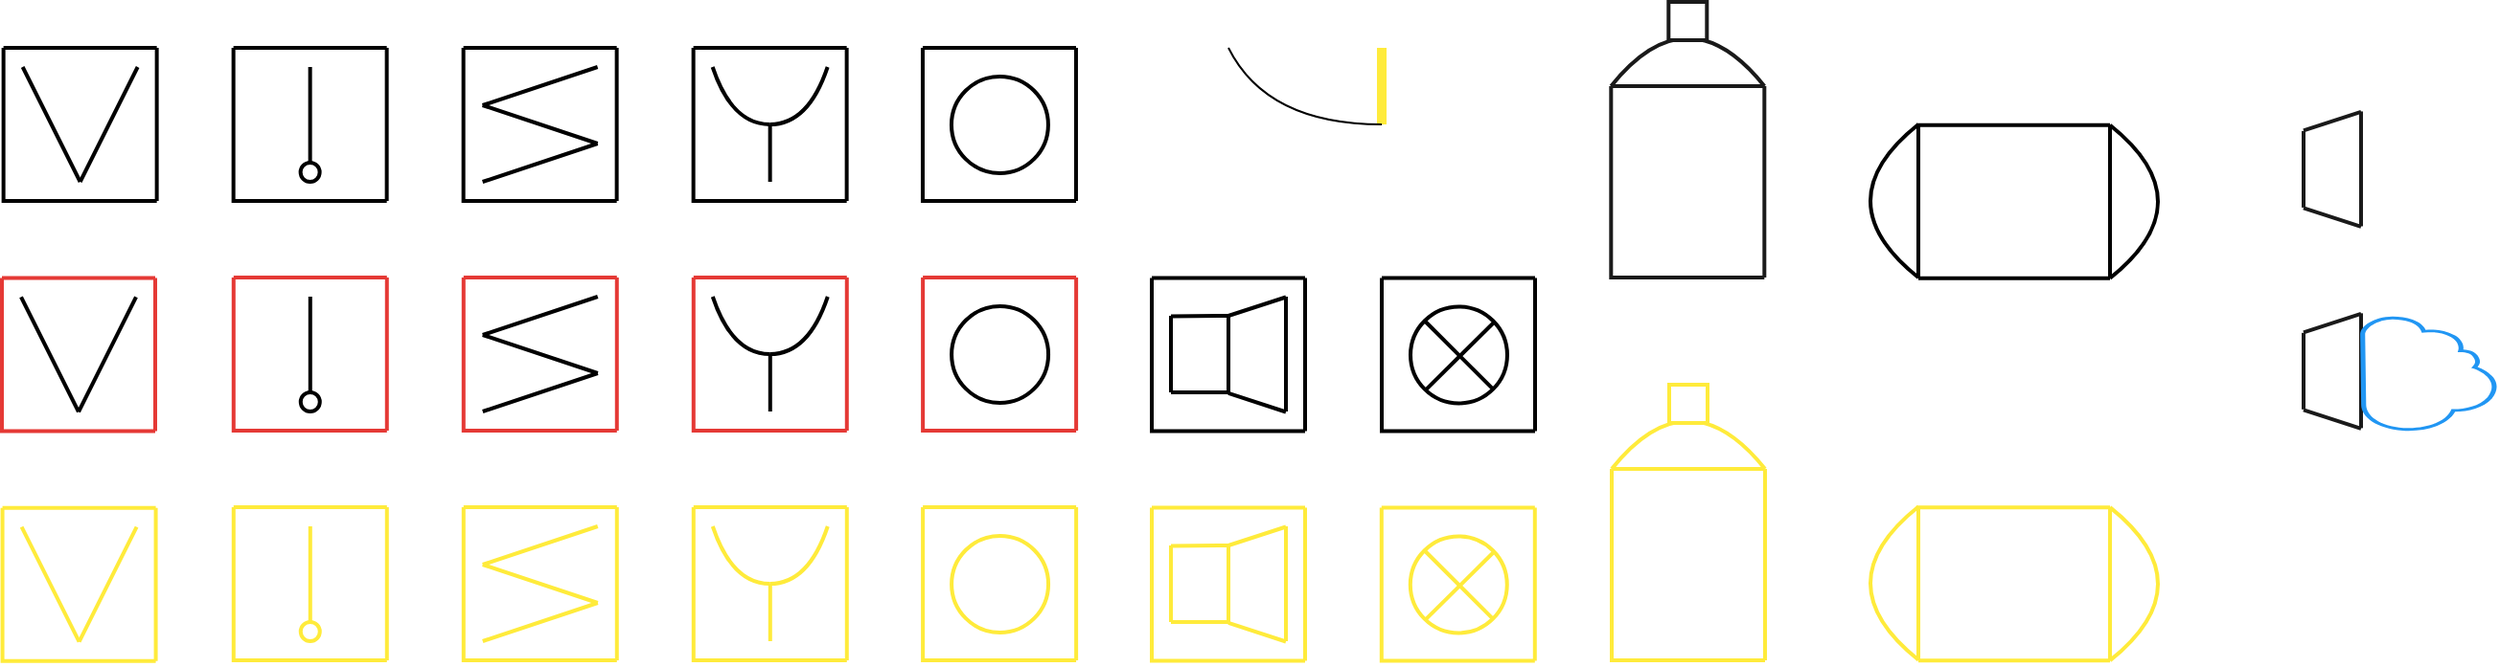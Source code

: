 <mxfile version="23.1.1" type="github" pages="2">
  <diagram name="Страница — 1" id="sHB8bnEQEHqJdaPV740z">
    <mxGraphModel dx="6057" dy="3514" grid="0" gridSize="10" guides="1" tooltips="1" connect="1" arrows="1" fold="1" page="1" pageScale="1" pageWidth="827" pageHeight="1169" math="0" shadow="0">
      <root>
        <mxCell id="0" />
        <mxCell id="1" parent="0" />
        <mxCell id="6DLuC9lkdZeZimnQaC1s-1" value="" style="endArrow=none;html=1;rounded=0;fontSize=12;startSize=8;endSize=8;curved=1;strokeColor=#000000;strokeWidth=2;" parent="1" edge="1">
          <mxGeometry width="50" height="50" relative="1" as="geometry">
            <mxPoint x="40.82" y="40" as="sourcePoint" />
            <mxPoint x="120.82" y="40" as="targetPoint" />
          </mxGeometry>
        </mxCell>
        <mxCell id="6DLuC9lkdZeZimnQaC1s-2" value="" style="endArrow=none;html=1;rounded=0;fontSize=12;startSize=8;endSize=8;curved=1;strokeColor=#000000;strokeWidth=2;" parent="1" edge="1">
          <mxGeometry width="50" height="50" relative="1" as="geometry">
            <mxPoint x="120.82" y="120" as="sourcePoint" />
            <mxPoint x="120.82" y="40" as="targetPoint" />
          </mxGeometry>
        </mxCell>
        <mxCell id="6DLuC9lkdZeZimnQaC1s-3" value="" style="endArrow=none;html=1;rounded=0;fontSize=12;startSize=8;endSize=8;strokeColor=#000000;strokeWidth=2;" parent="1" edge="1">
          <mxGeometry width="50" height="50" relative="1" as="geometry">
            <mxPoint x="40.82" y="40" as="sourcePoint" />
            <mxPoint x="120.82" y="120" as="targetPoint" />
            <Array as="points">
              <mxPoint x="40.82" y="120" />
            </Array>
          </mxGeometry>
        </mxCell>
        <mxCell id="6DLuC9lkdZeZimnQaC1s-5" value="" style="endArrow=none;html=1;rounded=0;fontSize=12;startSize=8;endSize=8;curved=1;strokeWidth=2;strokeColor=#000000;" parent="1" edge="1">
          <mxGeometry width="50" height="50" relative="1" as="geometry">
            <mxPoint x="160.82" y="40" as="sourcePoint" />
            <mxPoint x="240.82" y="40" as="targetPoint" />
          </mxGeometry>
        </mxCell>
        <mxCell id="6DLuC9lkdZeZimnQaC1s-6" value="" style="endArrow=none;html=1;rounded=0;fontSize=12;startSize=8;endSize=8;curved=1;strokeWidth=2;strokeColor=#000000;" parent="1" edge="1">
          <mxGeometry width="50" height="50" relative="1" as="geometry">
            <mxPoint x="240.82" y="120" as="sourcePoint" />
            <mxPoint x="240.82" y="40" as="targetPoint" />
          </mxGeometry>
        </mxCell>
        <mxCell id="6DLuC9lkdZeZimnQaC1s-7" value="" style="endArrow=none;html=1;rounded=0;fontSize=12;startSize=8;endSize=8;strokeWidth=2;strokeColor=#000000;" parent="1" edge="1">
          <mxGeometry width="50" height="50" relative="1" as="geometry">
            <mxPoint x="160.82" y="40" as="sourcePoint" />
            <mxPoint x="240.82" y="120" as="targetPoint" />
            <Array as="points">
              <mxPoint x="160.82" y="120" />
            </Array>
          </mxGeometry>
        </mxCell>
        <mxCell id="6DLuC9lkdZeZimnQaC1s-8" value="" style="endArrow=none;html=1;rounded=0;fontSize=12;startSize=8;endSize=8;curved=1;strokeColor=#000000;strokeWidth=2;" parent="1" edge="1">
          <mxGeometry width="50" height="50" relative="1" as="geometry">
            <mxPoint x="80.82" y="110" as="sourcePoint" />
            <mxPoint x="50.82" y="50" as="targetPoint" />
          </mxGeometry>
        </mxCell>
        <mxCell id="6DLuC9lkdZeZimnQaC1s-9" value="" style="endArrow=none;html=1;rounded=0;fontSize=12;startSize=8;endSize=8;curved=1;strokeColor=#000000;strokeWidth=2;" parent="1" edge="1">
          <mxGeometry width="50" height="50" relative="1" as="geometry">
            <mxPoint x="80.82" y="110" as="sourcePoint" />
            <mxPoint x="110.82" y="50" as="targetPoint" />
          </mxGeometry>
        </mxCell>
        <mxCell id="6DLuC9lkdZeZimnQaC1s-10" value="" style="endArrow=none;html=1;rounded=0;fontSize=12;startSize=8;endSize=8;curved=1;strokeWidth=2;strokeColor=#000000;" parent="1" edge="1">
          <mxGeometry width="50" height="50" relative="1" as="geometry">
            <mxPoint x="200.82" y="100" as="sourcePoint" />
            <mxPoint x="200.82" y="50" as="targetPoint" />
          </mxGeometry>
        </mxCell>
        <mxCell id="6DLuC9lkdZeZimnQaC1s-11" value="" style="ellipse;whiteSpace=wrap;html=1;aspect=fixed;fontSize=16;strokeWidth=2;strokeColor=#000000;" parent="1" vertex="1">
          <mxGeometry x="195.82" y="100" width="10" height="10" as="geometry" />
        </mxCell>
        <mxCell id="6DLuC9lkdZeZimnQaC1s-12" value="" style="endArrow=none;html=1;rounded=0;fontSize=12;startSize=8;endSize=8;curved=1;strokeWidth=2;strokeColor=#000000;" parent="1" edge="1">
          <mxGeometry width="50" height="50" relative="1" as="geometry">
            <mxPoint x="280.82" y="40" as="sourcePoint" />
            <mxPoint x="360.82" y="40" as="targetPoint" />
          </mxGeometry>
        </mxCell>
        <mxCell id="6DLuC9lkdZeZimnQaC1s-13" value="" style="endArrow=none;html=1;rounded=0;fontSize=12;startSize=8;endSize=8;curved=1;strokeWidth=2;strokeColor=#000000;" parent="1" edge="1">
          <mxGeometry width="50" height="50" relative="1" as="geometry">
            <mxPoint x="360.82" y="120" as="sourcePoint" />
            <mxPoint x="360.82" y="40" as="targetPoint" />
          </mxGeometry>
        </mxCell>
        <mxCell id="6DLuC9lkdZeZimnQaC1s-14" value="" style="endArrow=none;html=1;rounded=0;fontSize=12;startSize=8;endSize=8;strokeWidth=2;strokeColor=#000000;" parent="1" edge="1">
          <mxGeometry width="50" height="50" relative="1" as="geometry">
            <mxPoint x="280.82" y="40" as="sourcePoint" />
            <mxPoint x="360.82" y="120" as="targetPoint" />
            <Array as="points">
              <mxPoint x="280.82" y="120" />
            </Array>
          </mxGeometry>
        </mxCell>
        <mxCell id="6DLuC9lkdZeZimnQaC1s-15" value="" style="endArrow=none;html=1;rounded=0;fontSize=12;startSize=8;endSize=8;curved=1;strokeWidth=2;strokeColor=#000000;" parent="1" edge="1">
          <mxGeometry width="50" height="50" relative="1" as="geometry">
            <mxPoint x="350.82" y="90" as="sourcePoint" />
            <mxPoint x="290.82" y="70" as="targetPoint" />
          </mxGeometry>
        </mxCell>
        <mxCell id="6DLuC9lkdZeZimnQaC1s-16" value="" style="endArrow=none;html=1;rounded=0;fontSize=12;startSize=8;endSize=8;curved=1;strokeWidth=2;strokeColor=#000000;" parent="1" edge="1">
          <mxGeometry width="50" height="50" relative="1" as="geometry">
            <mxPoint x="290.82" y="70" as="sourcePoint" />
            <mxPoint x="350.82" y="50" as="targetPoint" />
          </mxGeometry>
        </mxCell>
        <mxCell id="6DLuC9lkdZeZimnQaC1s-17" value="" style="endArrow=none;html=1;rounded=0;fontSize=12;startSize=8;endSize=8;curved=1;strokeWidth=2;strokeColor=#000000;" parent="1" edge="1">
          <mxGeometry width="50" height="50" relative="1" as="geometry">
            <mxPoint x="290.82" y="110" as="sourcePoint" />
            <mxPoint x="350.82" y="90" as="targetPoint" />
          </mxGeometry>
        </mxCell>
        <mxCell id="6DLuC9lkdZeZimnQaC1s-18" value="" style="endArrow=none;html=1;rounded=0;fontSize=12;startSize=8;endSize=8;curved=1;strokeWidth=2;strokeColor=#000000;" parent="1" edge="1">
          <mxGeometry width="50" height="50" relative="1" as="geometry">
            <mxPoint x="400.82" y="40" as="sourcePoint" />
            <mxPoint x="480.82" y="40" as="targetPoint" />
          </mxGeometry>
        </mxCell>
        <mxCell id="6DLuC9lkdZeZimnQaC1s-19" value="" style="endArrow=none;html=1;rounded=0;fontSize=12;startSize=8;endSize=8;curved=1;strokeWidth=2;strokeColor=#000000;" parent="1" edge="1">
          <mxGeometry width="50" height="50" relative="1" as="geometry">
            <mxPoint x="480.82" y="120" as="sourcePoint" />
            <mxPoint x="480.82" y="40" as="targetPoint" />
          </mxGeometry>
        </mxCell>
        <mxCell id="6DLuC9lkdZeZimnQaC1s-20" value="" style="endArrow=none;html=1;rounded=0;fontSize=12;startSize=8;endSize=8;strokeWidth=2;strokeColor=#000000;" parent="1" edge="1">
          <mxGeometry width="50" height="50" relative="1" as="geometry">
            <mxPoint x="400.82" y="40" as="sourcePoint" />
            <mxPoint x="480.82" y="120" as="targetPoint" />
            <Array as="points">
              <mxPoint x="400.82" y="120" />
            </Array>
          </mxGeometry>
        </mxCell>
        <mxCell id="6DLuC9lkdZeZimnQaC1s-22" value="" style="endArrow=none;html=1;rounded=0;fontSize=12;startSize=8;endSize=8;curved=1;strokeWidth=2;strokeColor=#000000;" parent="1" edge="1">
          <mxGeometry width="50" height="50" relative="1" as="geometry">
            <mxPoint x="440.82" y="80" as="sourcePoint" />
            <mxPoint x="470.82" y="50" as="targetPoint" />
            <Array as="points">
              <mxPoint x="460.82" y="80" />
            </Array>
          </mxGeometry>
        </mxCell>
        <mxCell id="6DLuC9lkdZeZimnQaC1s-23" value="" style="endArrow=none;html=1;rounded=0;fontSize=12;startSize=8;endSize=8;curved=1;strokeWidth=2;strokeColor=#000000;" parent="1" edge="1">
          <mxGeometry width="50" height="50" relative="1" as="geometry">
            <mxPoint x="440.82" y="110" as="sourcePoint" />
            <mxPoint x="440.82" y="80" as="targetPoint" />
          </mxGeometry>
        </mxCell>
        <mxCell id="6DLuC9lkdZeZimnQaC1s-24" value="" style="endArrow=none;html=1;rounded=0;fontSize=12;startSize=8;endSize=8;curved=1;strokeWidth=2;strokeColor=#000000;" parent="1" edge="1">
          <mxGeometry width="50" height="50" relative="1" as="geometry">
            <mxPoint x="440.82" y="80" as="sourcePoint" />
            <mxPoint x="410.82" y="50" as="targetPoint" />
            <Array as="points">
              <mxPoint x="420.82" y="80" />
            </Array>
          </mxGeometry>
        </mxCell>
        <mxCell id="6DLuC9lkdZeZimnQaC1s-25" value="" style="endArrow=none;html=1;rounded=0;fontSize=12;startSize=8;endSize=8;curved=1;strokeWidth=2;strokeColor=#000000;" parent="1" edge="1">
          <mxGeometry width="50" height="50" relative="1" as="geometry">
            <mxPoint x="520.48" y="40" as="sourcePoint" />
            <mxPoint x="600.48" y="40" as="targetPoint" />
          </mxGeometry>
        </mxCell>
        <mxCell id="6DLuC9lkdZeZimnQaC1s-26" value="" style="endArrow=none;html=1;rounded=0;fontSize=12;startSize=8;endSize=8;curved=1;strokeWidth=2;strokeColor=#000000;" parent="1" edge="1">
          <mxGeometry width="50" height="50" relative="1" as="geometry">
            <mxPoint x="600.48" y="120" as="sourcePoint" />
            <mxPoint x="600.48" y="40" as="targetPoint" />
          </mxGeometry>
        </mxCell>
        <mxCell id="6DLuC9lkdZeZimnQaC1s-27" value="" style="endArrow=none;html=1;rounded=0;fontSize=12;startSize=8;endSize=8;strokeWidth=2;strokeColor=#000000;" parent="1" edge="1">
          <mxGeometry width="50" height="50" relative="1" as="geometry">
            <mxPoint x="520.48" y="40" as="sourcePoint" />
            <mxPoint x="600.48" y="120" as="targetPoint" />
            <Array as="points">
              <mxPoint x="520.48" y="120" />
            </Array>
          </mxGeometry>
        </mxCell>
        <mxCell id="6DLuC9lkdZeZimnQaC1s-29" value="" style="ellipse;whiteSpace=wrap;html=1;aspect=fixed;fontSize=16;strokeWidth=2;strokeColor=#000000;" parent="1" vertex="1">
          <mxGeometry x="535.48" y="55" width="50.48" height="50.48" as="geometry" />
        </mxCell>
        <mxCell id="6DLuC9lkdZeZimnQaC1s-30" value="" style="endArrow=none;html=1;rounded=0;fontSize=12;startSize=8;endSize=8;curved=1;strokeColor=#FFEB3B;strokeWidth=5;" parent="1" edge="1">
          <mxGeometry width="50" height="50" relative="1" as="geometry">
            <mxPoint x="760" y="80" as="sourcePoint" />
            <mxPoint x="760" y="40" as="targetPoint" />
          </mxGeometry>
        </mxCell>
        <mxCell id="6DLuC9lkdZeZimnQaC1s-31" value="" style="endArrow=none;html=1;rounded=0;fontSize=12;startSize=8;endSize=8;curved=1;" parent="1" edge="1">
          <mxGeometry width="50" height="50" relative="1" as="geometry">
            <mxPoint x="760" y="80" as="sourcePoint" />
            <mxPoint x="680" y="40" as="targetPoint" />
            <Array as="points">
              <mxPoint x="700" y="80" />
            </Array>
          </mxGeometry>
        </mxCell>
        <mxCell id="6DLuC9lkdZeZimnQaC1s-32" value="" style="endArrow=none;html=1;rounded=0;fontSize=12;startSize=8;endSize=8;curved=1;strokeWidth=2;strokeColor=#000000;" parent="1" edge="1">
          <mxGeometry width="50" height="50" relative="1" as="geometry">
            <mxPoint x="640" y="160.24" as="sourcePoint" />
            <mxPoint x="720" y="160.24" as="targetPoint" />
          </mxGeometry>
        </mxCell>
        <mxCell id="6DLuC9lkdZeZimnQaC1s-33" value="" style="endArrow=none;html=1;rounded=0;fontSize=12;startSize=8;endSize=8;curved=1;strokeWidth=2;strokeColor=#000000;" parent="1" edge="1">
          <mxGeometry width="50" height="50" relative="1" as="geometry">
            <mxPoint x="720" y="240.24" as="sourcePoint" />
            <mxPoint x="720" y="160.24" as="targetPoint" />
          </mxGeometry>
        </mxCell>
        <mxCell id="6DLuC9lkdZeZimnQaC1s-34" value="" style="endArrow=none;html=1;rounded=0;fontSize=12;startSize=8;endSize=8;strokeWidth=2;strokeColor=#000000;" parent="1" edge="1">
          <mxGeometry width="50" height="50" relative="1" as="geometry">
            <mxPoint x="640" y="160.24" as="sourcePoint" />
            <mxPoint x="720" y="240.24" as="targetPoint" />
            <Array as="points">
              <mxPoint x="640" y="240.24" />
            </Array>
          </mxGeometry>
        </mxCell>
        <mxCell id="6DLuC9lkdZeZimnQaC1s-35" value="" style="endArrow=none;html=1;rounded=0;fontSize=12;startSize=8;endSize=8;curved=1;strokeWidth=2;strokeColor=#000000;" parent="1" edge="1">
          <mxGeometry width="50" height="50" relative="1" as="geometry">
            <mxPoint x="650" y="220" as="sourcePoint" />
            <mxPoint x="650" y="180" as="targetPoint" />
          </mxGeometry>
        </mxCell>
        <mxCell id="6DLuC9lkdZeZimnQaC1s-36" value="" style="endArrow=none;html=1;rounded=0;fontSize=12;startSize=8;endSize=8;curved=1;strokeWidth=2;strokeColor=#000000;" parent="1" edge="1">
          <mxGeometry width="50" height="50" relative="1" as="geometry">
            <mxPoint x="680" y="180" as="sourcePoint" />
            <mxPoint x="710" y="170.24" as="targetPoint" />
          </mxGeometry>
        </mxCell>
        <mxCell id="6DLuC9lkdZeZimnQaC1s-37" value="" style="endArrow=none;html=1;rounded=0;fontSize=12;startSize=8;endSize=8;curved=1;strokeWidth=2;strokeColor=#000000;" parent="1" edge="1">
          <mxGeometry width="50" height="50" relative="1" as="geometry">
            <mxPoint x="680" y="180" as="sourcePoint" />
            <mxPoint x="650" y="180.24" as="targetPoint" />
          </mxGeometry>
        </mxCell>
        <mxCell id="6DLuC9lkdZeZimnQaC1s-38" value="" style="endArrow=none;html=1;rounded=0;fontSize=12;startSize=8;endSize=8;curved=1;strokeWidth=2;strokeColor=#000000;" parent="1" edge="1">
          <mxGeometry width="50" height="50" relative="1" as="geometry">
            <mxPoint x="680" y="220" as="sourcePoint" />
            <mxPoint x="650" y="220" as="targetPoint" />
          </mxGeometry>
        </mxCell>
        <mxCell id="6DLuC9lkdZeZimnQaC1s-39" value="" style="endArrow=none;html=1;rounded=0;fontSize=12;startSize=8;endSize=8;curved=1;strokeWidth=2;strokeColor=#000000;" parent="1" edge="1">
          <mxGeometry width="50" height="50" relative="1" as="geometry">
            <mxPoint x="680" y="220.24" as="sourcePoint" />
            <mxPoint x="680" y="180.24" as="targetPoint" />
          </mxGeometry>
        </mxCell>
        <mxCell id="6DLuC9lkdZeZimnQaC1s-40" value="" style="endArrow=none;html=1;rounded=0;fontSize=12;startSize=8;endSize=8;curved=1;strokeWidth=2;strokeColor=#000000;" parent="1" edge="1">
          <mxGeometry width="50" height="50" relative="1" as="geometry">
            <mxPoint x="680" y="220.48" as="sourcePoint" />
            <mxPoint x="710" y="230.24" as="targetPoint" />
          </mxGeometry>
        </mxCell>
        <mxCell id="6DLuC9lkdZeZimnQaC1s-41" value="" style="endArrow=none;html=1;rounded=0;fontSize=12;startSize=8;endSize=8;curved=1;strokeWidth=2;strokeColor=#000000;" parent="1" edge="1">
          <mxGeometry width="50" height="50" relative="1" as="geometry">
            <mxPoint x="710" y="230" as="sourcePoint" />
            <mxPoint x="710" y="170" as="targetPoint" />
          </mxGeometry>
        </mxCell>
        <mxCell id="6DLuC9lkdZeZimnQaC1s-42" value="" style="endArrow=none;html=1;rounded=0;fontSize=12;startSize=8;endSize=8;curved=1;strokeWidth=2;strokeColor=#000000;" parent="1" edge="1">
          <mxGeometry width="50" height="50" relative="1" as="geometry">
            <mxPoint x="760" y="160.24" as="sourcePoint" />
            <mxPoint x="840" y="160.24" as="targetPoint" />
          </mxGeometry>
        </mxCell>
        <mxCell id="6DLuC9lkdZeZimnQaC1s-43" value="" style="endArrow=none;html=1;rounded=0;fontSize=12;startSize=8;endSize=8;curved=1;strokeWidth=2;strokeColor=#000000;" parent="1" edge="1">
          <mxGeometry width="50" height="50" relative="1" as="geometry">
            <mxPoint x="840" y="240.24" as="sourcePoint" />
            <mxPoint x="840" y="160.24" as="targetPoint" />
          </mxGeometry>
        </mxCell>
        <mxCell id="6DLuC9lkdZeZimnQaC1s-44" value="" style="endArrow=none;html=1;rounded=0;fontSize=12;startSize=8;endSize=8;strokeWidth=2;strokeColor=#000000;" parent="1" edge="1">
          <mxGeometry width="50" height="50" relative="1" as="geometry">
            <mxPoint x="760" y="160.24" as="sourcePoint" />
            <mxPoint x="840" y="240.24" as="targetPoint" />
            <Array as="points">
              <mxPoint x="760" y="240.24" />
            </Array>
          </mxGeometry>
        </mxCell>
        <mxCell id="6DLuC9lkdZeZimnQaC1s-45" value="" style="ellipse;whiteSpace=wrap;html=1;aspect=fixed;fontSize=16;strokeWidth=2;strokeColor=#000000;" parent="1" vertex="1">
          <mxGeometry x="775" y="175.24" width="50.48" height="50.48" as="geometry" />
        </mxCell>
        <mxCell id="6DLuC9lkdZeZimnQaC1s-46" value="" style="endArrow=none;html=1;rounded=0;fontSize=12;startSize=8;endSize=8;curved=1;entryX=0;entryY=0;entryDx=0;entryDy=0;exitX=1;exitY=1;exitDx=0;exitDy=0;strokeWidth=2;strokeColor=#000000;" parent="1" source="6DLuC9lkdZeZimnQaC1s-45" target="6DLuC9lkdZeZimnQaC1s-45" edge="1">
          <mxGeometry width="50" height="50" relative="1" as="geometry">
            <mxPoint x="800.04" y="215.48" as="sourcePoint" />
            <mxPoint x="800.04" y="185.48" as="targetPoint" />
          </mxGeometry>
        </mxCell>
        <mxCell id="6DLuC9lkdZeZimnQaC1s-47" value="" style="endArrow=none;html=1;rounded=0;fontSize=12;startSize=8;endSize=8;curved=1;entryX=0.158;entryY=0.861;entryDx=0;entryDy=0;exitX=0.864;exitY=0.161;exitDx=0;exitDy=0;exitPerimeter=0;entryPerimeter=0;strokeWidth=2;strokeColor=#000000;" parent="1" source="6DLuC9lkdZeZimnQaC1s-45" target="6DLuC9lkdZeZimnQaC1s-45" edge="1">
          <mxGeometry width="50" height="50" relative="1" as="geometry">
            <mxPoint x="818.24" y="184.24" as="sourcePoint" />
            <mxPoint x="782.24" y="220.24" as="targetPoint" />
          </mxGeometry>
        </mxCell>
        <mxCell id="6DLuC9lkdZeZimnQaC1s-48" value="" style="endArrow=none;html=1;rounded=0;fontSize=12;startSize=8;endSize=8;curved=1;strokeWidth=2;strokeColor=#1A1A1A;" parent="1" edge="1">
          <mxGeometry width="50" height="50" relative="1" as="geometry">
            <mxPoint x="1241" y="83.22" as="sourcePoint" />
            <mxPoint x="1271" y="73.46" as="targetPoint" />
          </mxGeometry>
        </mxCell>
        <mxCell id="6DLuC9lkdZeZimnQaC1s-49" value="" style="endArrow=none;html=1;rounded=0;fontSize=12;startSize=8;endSize=8;curved=1;strokeWidth=2;strokeColor=#1A1A1A;" parent="1" edge="1">
          <mxGeometry width="50" height="50" relative="1" as="geometry">
            <mxPoint x="1241" y="123.46" as="sourcePoint" />
            <mxPoint x="1241" y="83.46" as="targetPoint" />
          </mxGeometry>
        </mxCell>
        <mxCell id="6DLuC9lkdZeZimnQaC1s-50" value="" style="endArrow=none;html=1;rounded=0;fontSize=12;startSize=8;endSize=8;curved=1;strokeWidth=2;strokeColor=#1A1A1A;" parent="1" edge="1">
          <mxGeometry width="50" height="50" relative="1" as="geometry">
            <mxPoint x="1241" y="123.7" as="sourcePoint" />
            <mxPoint x="1271" y="133.46" as="targetPoint" />
          </mxGeometry>
        </mxCell>
        <mxCell id="6DLuC9lkdZeZimnQaC1s-51" value="" style="endArrow=none;html=1;rounded=0;fontSize=12;startSize=8;endSize=8;curved=1;strokeWidth=2;strokeColor=#1A1A1A;" parent="1" edge="1">
          <mxGeometry width="50" height="50" relative="1" as="geometry">
            <mxPoint x="1271" y="133.22" as="sourcePoint" />
            <mxPoint x="1271" y="73.22" as="targetPoint" />
          </mxGeometry>
        </mxCell>
        <mxCell id="6DLuC9lkdZeZimnQaC1s-54" value="" style="endArrow=none;html=1;rounded=0;fontSize=12;startSize=8;endSize=8;curved=1;strokeWidth=2;strokeColor=#FFEB3B;" parent="1" edge="1">
          <mxGeometry width="50" height="50" relative="1" as="geometry">
            <mxPoint x="880" y="260" as="sourcePoint" />
            <mxPoint x="960" y="260" as="targetPoint" />
          </mxGeometry>
        </mxCell>
        <mxCell id="6DLuC9lkdZeZimnQaC1s-55" value="" style="endArrow=none;html=1;rounded=0;fontSize=12;startSize=8;endSize=8;curved=1;strokeWidth=2;strokeColor=#FFEB3B;" parent="1" edge="1">
          <mxGeometry width="50" height="50" relative="1" as="geometry">
            <mxPoint x="960" y="360" as="sourcePoint" />
            <mxPoint x="960" y="260" as="targetPoint" />
          </mxGeometry>
        </mxCell>
        <mxCell id="6DLuC9lkdZeZimnQaC1s-56" value="" style="endArrow=none;html=1;rounded=0;fontSize=12;startSize=8;endSize=8;strokeWidth=2;strokeColor=#FFEB3B;" parent="1" edge="1">
          <mxGeometry width="50" height="50" relative="1" as="geometry">
            <mxPoint x="880" y="260" as="sourcePoint" />
            <mxPoint x="960" y="360" as="targetPoint" />
            <Array as="points">
              <mxPoint x="880" y="360" />
            </Array>
          </mxGeometry>
        </mxCell>
        <mxCell id="6DLuC9lkdZeZimnQaC1s-58" value="" style="endArrow=none;html=1;rounded=0;fontSize=12;startSize=8;endSize=8;curved=1;strokeWidth=2;strokeColor=#FFEB3B;" parent="1" edge="1">
          <mxGeometry width="50" height="50" relative="1" as="geometry">
            <mxPoint x="880" y="260" as="sourcePoint" />
            <mxPoint x="960" y="260" as="targetPoint" />
            <Array as="points">
              <mxPoint x="920" y="210" />
            </Array>
          </mxGeometry>
        </mxCell>
        <mxCell id="6DLuC9lkdZeZimnQaC1s-59" value="" style="rounded=0;whiteSpace=wrap;html=1;fontSize=16;strokeWidth=2;strokeColor=#FFEB3B;" parent="1" vertex="1">
          <mxGeometry x="910" y="216" width="20" height="20" as="geometry" />
        </mxCell>
        <mxCell id="6DLuC9lkdZeZimnQaC1s-60" value="" style="endArrow=none;html=1;rounded=0;fontSize=12;startSize=8;endSize=8;curved=1;strokeWidth=2;" parent="1" edge="1">
          <mxGeometry width="50" height="50" relative="1" as="geometry">
            <mxPoint x="1140" y="80.35" as="sourcePoint" />
            <mxPoint x="1140" y="160.35" as="targetPoint" />
          </mxGeometry>
        </mxCell>
        <mxCell id="6DLuC9lkdZeZimnQaC1s-61" value="" style="endArrow=none;html=1;rounded=0;fontSize=12;startSize=8;endSize=8;curved=1;strokeWidth=2;" parent="1" edge="1">
          <mxGeometry width="50" height="50" relative="1" as="geometry">
            <mxPoint x="1040" y="160.35" as="sourcePoint" />
            <mxPoint x="1140" y="160.35" as="targetPoint" />
          </mxGeometry>
        </mxCell>
        <mxCell id="6DLuC9lkdZeZimnQaC1s-62" value="" style="endArrow=none;html=1;rounded=0;fontSize=12;startSize=8;endSize=8;strokeWidth=2;" parent="1" edge="1">
          <mxGeometry width="50" height="50" relative="1" as="geometry">
            <mxPoint x="1140" y="80.35" as="sourcePoint" />
            <mxPoint x="1040" y="160.35" as="targetPoint" />
            <Array as="points">
              <mxPoint x="1040" y="80.35" />
            </Array>
          </mxGeometry>
        </mxCell>
        <mxCell id="6DLuC9lkdZeZimnQaC1s-63" value="" style="endArrow=none;html=1;rounded=0;fontSize=12;startSize=8;endSize=8;curved=1;strokeWidth=2;" parent="1" edge="1">
          <mxGeometry width="50" height="50" relative="1" as="geometry">
            <mxPoint x="1140" y="160.35" as="sourcePoint" />
            <mxPoint x="1140" y="80.35" as="targetPoint" />
            <Array as="points">
              <mxPoint x="1190" y="120.35" />
            </Array>
          </mxGeometry>
        </mxCell>
        <mxCell id="6DLuC9lkdZeZimnQaC1s-65" value="" style="endArrow=none;html=1;rounded=0;fontSize=12;startSize=8;endSize=8;curved=1;strokeWidth=2;" parent="1" edge="1">
          <mxGeometry width="50" height="50" relative="1" as="geometry">
            <mxPoint x="1040" y="160.0" as="sourcePoint" />
            <mxPoint x="1040" y="80.0" as="targetPoint" />
            <Array as="points">
              <mxPoint x="990" y="120.0" />
            </Array>
          </mxGeometry>
        </mxCell>
        <mxCell id="6DLuC9lkdZeZimnQaC1s-66" value="" style="endArrow=none;html=1;rounded=0;fontSize=12;startSize=8;endSize=8;curved=1;strokeColor=#E53935;strokeWidth=2;" parent="1" edge="1">
          <mxGeometry width="50" height="50" relative="1" as="geometry">
            <mxPoint x="40.0" y="160.24" as="sourcePoint" />
            <mxPoint x="120" y="160.24" as="targetPoint" />
          </mxGeometry>
        </mxCell>
        <mxCell id="6DLuC9lkdZeZimnQaC1s-67" value="" style="endArrow=none;html=1;rounded=0;fontSize=12;startSize=8;endSize=8;curved=1;strokeColor=#E53935;strokeWidth=2;" parent="1" edge="1">
          <mxGeometry width="50" height="50" relative="1" as="geometry">
            <mxPoint x="120" y="240.24" as="sourcePoint" />
            <mxPoint x="120" y="160.24" as="targetPoint" />
          </mxGeometry>
        </mxCell>
        <mxCell id="6DLuC9lkdZeZimnQaC1s-68" value="" style="endArrow=none;html=1;rounded=0;fontSize=12;startSize=8;endSize=8;strokeColor=#E53935;strokeWidth=2;" parent="1" edge="1">
          <mxGeometry width="50" height="50" relative="1" as="geometry">
            <mxPoint x="40.0" y="160.24" as="sourcePoint" />
            <mxPoint x="120" y="240.24" as="targetPoint" />
            <Array as="points">
              <mxPoint x="40.0" y="240.24" />
            </Array>
          </mxGeometry>
        </mxCell>
        <mxCell id="6DLuC9lkdZeZimnQaC1s-69" value="" style="endArrow=none;html=1;rounded=0;fontSize=12;startSize=8;endSize=8;curved=1;strokeWidth=2;" parent="1" edge="1">
          <mxGeometry width="50" height="50" relative="1" as="geometry">
            <mxPoint x="80" y="230.24" as="sourcePoint" />
            <mxPoint x="50.0" y="170.24" as="targetPoint" />
          </mxGeometry>
        </mxCell>
        <mxCell id="6DLuC9lkdZeZimnQaC1s-70" value="" style="endArrow=none;html=1;rounded=0;fontSize=12;startSize=8;endSize=8;curved=1;strokeWidth=2;" parent="1" edge="1">
          <mxGeometry width="50" height="50" relative="1" as="geometry">
            <mxPoint x="80" y="230.24" as="sourcePoint" />
            <mxPoint x="110" y="170.24" as="targetPoint" />
          </mxGeometry>
        </mxCell>
        <mxCell id="6DLuC9lkdZeZimnQaC1s-71" value="" style="endArrow=none;html=1;rounded=0;fontSize=12;startSize=8;endSize=8;curved=1;strokeColor=#FFEB3B;strokeWidth=2;" parent="1" edge="1">
          <mxGeometry width="50" height="50" relative="1" as="geometry">
            <mxPoint x="40.29" y="280.35" as="sourcePoint" />
            <mxPoint x="120.29" y="280.35" as="targetPoint" />
          </mxGeometry>
        </mxCell>
        <mxCell id="6DLuC9lkdZeZimnQaC1s-72" value="" style="endArrow=none;html=1;rounded=0;fontSize=12;startSize=8;endSize=8;curved=1;strokeColor=#FFEB3B;strokeWidth=2;" parent="1" edge="1">
          <mxGeometry width="50" height="50" relative="1" as="geometry">
            <mxPoint x="120.29" y="360.35" as="sourcePoint" />
            <mxPoint x="120.29" y="280.35" as="targetPoint" />
          </mxGeometry>
        </mxCell>
        <mxCell id="6DLuC9lkdZeZimnQaC1s-73" value="" style="endArrow=none;html=1;rounded=0;fontSize=12;startSize=8;endSize=8;strokeColor=#FFEB3B;strokeWidth=2;" parent="1" edge="1">
          <mxGeometry width="50" height="50" relative="1" as="geometry">
            <mxPoint x="40.29" y="280.35" as="sourcePoint" />
            <mxPoint x="120.29" y="360.35" as="targetPoint" />
            <Array as="points">
              <mxPoint x="40.29" y="360.35" />
            </Array>
          </mxGeometry>
        </mxCell>
        <mxCell id="6DLuC9lkdZeZimnQaC1s-74" value="" style="endArrow=none;html=1;rounded=0;fontSize=12;startSize=8;endSize=8;curved=1;strokeColor=#FFEB3B;strokeWidth=2;" parent="1" edge="1">
          <mxGeometry width="50" height="50" relative="1" as="geometry">
            <mxPoint x="80.29" y="350.35" as="sourcePoint" />
            <mxPoint x="50.29" y="290.35" as="targetPoint" />
          </mxGeometry>
        </mxCell>
        <mxCell id="6DLuC9lkdZeZimnQaC1s-75" value="" style="endArrow=none;html=1;rounded=0;fontSize=12;startSize=8;endSize=8;curved=1;strokeColor=#FFEB3B;strokeWidth=2;" parent="1" edge="1">
          <mxGeometry width="50" height="50" relative="1" as="geometry">
            <mxPoint x="80.29" y="350.35" as="sourcePoint" />
            <mxPoint x="110.29" y="290.35" as="targetPoint" />
          </mxGeometry>
        </mxCell>
        <mxCell id="6DLuC9lkdZeZimnQaC1s-76" value="" style="endArrow=none;html=1;rounded=0;fontSize=12;startSize=8;endSize=8;curved=1;strokeWidth=2;strokeColor=#E53935;" parent="1" edge="1">
          <mxGeometry width="50" height="50" relative="1" as="geometry">
            <mxPoint x="160.89" y="160" as="sourcePoint" />
            <mxPoint x="240.89" y="160" as="targetPoint" />
          </mxGeometry>
        </mxCell>
        <mxCell id="6DLuC9lkdZeZimnQaC1s-77" value="" style="endArrow=none;html=1;rounded=0;fontSize=12;startSize=8;endSize=8;curved=1;strokeWidth=2;strokeColor=#E53935;" parent="1" edge="1">
          <mxGeometry width="50" height="50" relative="1" as="geometry">
            <mxPoint x="240.89" y="240" as="sourcePoint" />
            <mxPoint x="240.89" y="160" as="targetPoint" />
          </mxGeometry>
        </mxCell>
        <mxCell id="6DLuC9lkdZeZimnQaC1s-78" value="" style="endArrow=none;html=1;rounded=0;fontSize=12;startSize=8;endSize=8;strokeWidth=2;strokeColor=#E53935;" parent="1" edge="1">
          <mxGeometry width="50" height="50" relative="1" as="geometry">
            <mxPoint x="160.89" y="160" as="sourcePoint" />
            <mxPoint x="240.89" y="240" as="targetPoint" />
            <Array as="points">
              <mxPoint x="160.89" y="240" />
            </Array>
          </mxGeometry>
        </mxCell>
        <mxCell id="6DLuC9lkdZeZimnQaC1s-79" value="" style="endArrow=none;html=1;rounded=0;fontSize=12;startSize=8;endSize=8;curved=1;strokeWidth=2;" parent="1" edge="1">
          <mxGeometry width="50" height="50" relative="1" as="geometry">
            <mxPoint x="200.89" y="220" as="sourcePoint" />
            <mxPoint x="200.89" y="170" as="targetPoint" />
          </mxGeometry>
        </mxCell>
        <mxCell id="6DLuC9lkdZeZimnQaC1s-80" value="" style="ellipse;whiteSpace=wrap;html=1;aspect=fixed;fontSize=16;strokeWidth=2;" parent="1" vertex="1">
          <mxGeometry x="195.89" y="220" width="10" height="10" as="geometry" />
        </mxCell>
        <mxCell id="6DLuC9lkdZeZimnQaC1s-81" value="" style="endArrow=none;html=1;rounded=0;fontSize=12;startSize=8;endSize=8;curved=1;strokeWidth=2;strokeColor=#E53935;" parent="1" edge="1">
          <mxGeometry width="50" height="50" relative="1" as="geometry">
            <mxPoint x="280.89" y="160" as="sourcePoint" />
            <mxPoint x="360.89" y="160" as="targetPoint" />
          </mxGeometry>
        </mxCell>
        <mxCell id="6DLuC9lkdZeZimnQaC1s-82" value="" style="endArrow=none;html=1;rounded=0;fontSize=12;startSize=8;endSize=8;curved=1;strokeWidth=2;strokeColor=#E53935;" parent="1" edge="1">
          <mxGeometry width="50" height="50" relative="1" as="geometry">
            <mxPoint x="360.89" y="240" as="sourcePoint" />
            <mxPoint x="360.89" y="160" as="targetPoint" />
          </mxGeometry>
        </mxCell>
        <mxCell id="6DLuC9lkdZeZimnQaC1s-83" value="" style="endArrow=none;html=1;rounded=0;fontSize=12;startSize=8;endSize=8;strokeWidth=2;strokeColor=#E53935;" parent="1" edge="1">
          <mxGeometry width="50" height="50" relative="1" as="geometry">
            <mxPoint x="280.89" y="160" as="sourcePoint" />
            <mxPoint x="360.89" y="240" as="targetPoint" />
            <Array as="points">
              <mxPoint x="280.89" y="240" />
            </Array>
          </mxGeometry>
        </mxCell>
        <mxCell id="6DLuC9lkdZeZimnQaC1s-84" value="" style="endArrow=none;html=1;rounded=0;fontSize=12;startSize=8;endSize=8;curved=1;strokeWidth=2;" parent="1" edge="1">
          <mxGeometry width="50" height="50" relative="1" as="geometry">
            <mxPoint x="350.89" y="210" as="sourcePoint" />
            <mxPoint x="290.89" y="190" as="targetPoint" />
          </mxGeometry>
        </mxCell>
        <mxCell id="6DLuC9lkdZeZimnQaC1s-85" value="" style="endArrow=none;html=1;rounded=0;fontSize=12;startSize=8;endSize=8;curved=1;strokeWidth=2;" parent="1" edge="1">
          <mxGeometry width="50" height="50" relative="1" as="geometry">
            <mxPoint x="290.89" y="190" as="sourcePoint" />
            <mxPoint x="350.89" y="170" as="targetPoint" />
          </mxGeometry>
        </mxCell>
        <mxCell id="6DLuC9lkdZeZimnQaC1s-86" value="" style="endArrow=none;html=1;rounded=0;fontSize=12;startSize=8;endSize=8;curved=1;strokeWidth=2;" parent="1" edge="1">
          <mxGeometry width="50" height="50" relative="1" as="geometry">
            <mxPoint x="290.89" y="230" as="sourcePoint" />
            <mxPoint x="350.89" y="210" as="targetPoint" />
          </mxGeometry>
        </mxCell>
        <mxCell id="6DLuC9lkdZeZimnQaC1s-87" value="" style="endArrow=none;html=1;rounded=0;fontSize=12;startSize=8;endSize=8;curved=1;strokeWidth=2;strokeColor=#E53935;" parent="1" edge="1">
          <mxGeometry width="50" height="50" relative="1" as="geometry">
            <mxPoint x="400.89" y="160" as="sourcePoint" />
            <mxPoint x="480.89" y="160" as="targetPoint" />
          </mxGeometry>
        </mxCell>
        <mxCell id="6DLuC9lkdZeZimnQaC1s-88" value="" style="endArrow=none;html=1;rounded=0;fontSize=12;startSize=8;endSize=8;curved=1;strokeWidth=2;strokeColor=#E53935;" parent="1" edge="1">
          <mxGeometry width="50" height="50" relative="1" as="geometry">
            <mxPoint x="480.89" y="240" as="sourcePoint" />
            <mxPoint x="480.89" y="160" as="targetPoint" />
          </mxGeometry>
        </mxCell>
        <mxCell id="6DLuC9lkdZeZimnQaC1s-89" value="" style="endArrow=none;html=1;rounded=0;fontSize=12;startSize=8;endSize=8;strokeWidth=2;strokeColor=#E53935;" parent="1" edge="1">
          <mxGeometry width="50" height="50" relative="1" as="geometry">
            <mxPoint x="400.89" y="160" as="sourcePoint" />
            <mxPoint x="480.89" y="240" as="targetPoint" />
            <Array as="points">
              <mxPoint x="400.89" y="240" />
            </Array>
          </mxGeometry>
        </mxCell>
        <mxCell id="6DLuC9lkdZeZimnQaC1s-90" value="" style="endArrow=none;html=1;rounded=0;fontSize=12;startSize=8;endSize=8;curved=1;strokeWidth=2;" parent="1" edge="1">
          <mxGeometry width="50" height="50" relative="1" as="geometry">
            <mxPoint x="440.89" y="200" as="sourcePoint" />
            <mxPoint x="470.89" y="170" as="targetPoint" />
            <Array as="points">
              <mxPoint x="460.89" y="200" />
            </Array>
          </mxGeometry>
        </mxCell>
        <mxCell id="6DLuC9lkdZeZimnQaC1s-91" value="" style="endArrow=none;html=1;rounded=0;fontSize=12;startSize=8;endSize=8;curved=1;strokeWidth=2;" parent="1" edge="1">
          <mxGeometry width="50" height="50" relative="1" as="geometry">
            <mxPoint x="440.89" y="230" as="sourcePoint" />
            <mxPoint x="440.89" y="200" as="targetPoint" />
          </mxGeometry>
        </mxCell>
        <mxCell id="6DLuC9lkdZeZimnQaC1s-92" value="" style="endArrow=none;html=1;rounded=0;fontSize=12;startSize=8;endSize=8;curved=1;strokeWidth=2;" parent="1" edge="1">
          <mxGeometry width="50" height="50" relative="1" as="geometry">
            <mxPoint x="440.89" y="200" as="sourcePoint" />
            <mxPoint x="410.89" y="170" as="targetPoint" />
            <Array as="points">
              <mxPoint x="420.89" y="200" />
            </Array>
          </mxGeometry>
        </mxCell>
        <mxCell id="6DLuC9lkdZeZimnQaC1s-93" value="" style="endArrow=none;html=1;rounded=0;fontSize=12;startSize=8;endSize=8;curved=1;strokeWidth=2;strokeColor=#E53935;" parent="1" edge="1">
          <mxGeometry width="50" height="50" relative="1" as="geometry">
            <mxPoint x="520.55" y="160" as="sourcePoint" />
            <mxPoint x="600.55" y="160" as="targetPoint" />
          </mxGeometry>
        </mxCell>
        <mxCell id="6DLuC9lkdZeZimnQaC1s-94" value="" style="endArrow=none;html=1;rounded=0;fontSize=12;startSize=8;endSize=8;curved=1;strokeWidth=2;strokeColor=#E53935;" parent="1" edge="1">
          <mxGeometry width="50" height="50" relative="1" as="geometry">
            <mxPoint x="600.55" y="240" as="sourcePoint" />
            <mxPoint x="600.55" y="160" as="targetPoint" />
          </mxGeometry>
        </mxCell>
        <mxCell id="6DLuC9lkdZeZimnQaC1s-95" value="" style="endArrow=none;html=1;rounded=0;fontSize=12;startSize=8;endSize=8;strokeWidth=2;strokeColor=#E53935;" parent="1" edge="1">
          <mxGeometry width="50" height="50" relative="1" as="geometry">
            <mxPoint x="520.55" y="160" as="sourcePoint" />
            <mxPoint x="600.55" y="240" as="targetPoint" />
            <Array as="points">
              <mxPoint x="520.55" y="240" />
            </Array>
          </mxGeometry>
        </mxCell>
        <mxCell id="6DLuC9lkdZeZimnQaC1s-96" value="" style="ellipse;whiteSpace=wrap;html=1;aspect=fixed;fontSize=16;strokeWidth=2;" parent="1" vertex="1">
          <mxGeometry x="535.55" y="175" width="50.48" height="50.48" as="geometry" />
        </mxCell>
        <mxCell id="6DLuC9lkdZeZimnQaC1s-97" value="" style="endArrow=none;html=1;rounded=0;fontSize=12;startSize=8;endSize=8;curved=1;strokeWidth=2;strokeColor=#FFEB3B;" parent="1" edge="1">
          <mxGeometry width="50" height="50" relative="1" as="geometry">
            <mxPoint x="160.89" y="280" as="sourcePoint" />
            <mxPoint x="240.89" y="280" as="targetPoint" />
          </mxGeometry>
        </mxCell>
        <mxCell id="6DLuC9lkdZeZimnQaC1s-98" value="" style="endArrow=none;html=1;rounded=0;fontSize=12;startSize=8;endSize=8;curved=1;strokeWidth=2;strokeColor=#FFEB3B;" parent="1" edge="1">
          <mxGeometry width="50" height="50" relative="1" as="geometry">
            <mxPoint x="240.89" y="360" as="sourcePoint" />
            <mxPoint x="240.89" y="280" as="targetPoint" />
          </mxGeometry>
        </mxCell>
        <mxCell id="6DLuC9lkdZeZimnQaC1s-99" value="" style="endArrow=none;html=1;rounded=0;fontSize=12;startSize=8;endSize=8;strokeWidth=2;strokeColor=#FFEB3B;" parent="1" edge="1">
          <mxGeometry width="50" height="50" relative="1" as="geometry">
            <mxPoint x="160.89" y="280" as="sourcePoint" />
            <mxPoint x="240.89" y="360" as="targetPoint" />
            <Array as="points">
              <mxPoint x="160.89" y="360" />
            </Array>
          </mxGeometry>
        </mxCell>
        <mxCell id="6DLuC9lkdZeZimnQaC1s-100" value="" style="endArrow=none;html=1;rounded=0;fontSize=12;startSize=8;endSize=8;curved=1;strokeWidth=2;strokeColor=#FFEB3B;" parent="1" edge="1">
          <mxGeometry width="50" height="50" relative="1" as="geometry">
            <mxPoint x="200.89" y="340" as="sourcePoint" />
            <mxPoint x="200.89" y="290" as="targetPoint" />
          </mxGeometry>
        </mxCell>
        <mxCell id="6DLuC9lkdZeZimnQaC1s-101" value="" style="ellipse;whiteSpace=wrap;html=1;aspect=fixed;fontSize=16;strokeWidth=2;strokeColor=#FFEB3B;" parent="1" vertex="1">
          <mxGeometry x="195.89" y="340" width="10" height="10" as="geometry" />
        </mxCell>
        <mxCell id="6DLuC9lkdZeZimnQaC1s-102" value="" style="endArrow=none;html=1;rounded=0;fontSize=12;startSize=8;endSize=8;curved=1;strokeWidth=2;strokeColor=#FFEB3B;" parent="1" edge="1">
          <mxGeometry width="50" height="50" relative="1" as="geometry">
            <mxPoint x="280.89" y="280" as="sourcePoint" />
            <mxPoint x="360.89" y="280" as="targetPoint" />
          </mxGeometry>
        </mxCell>
        <mxCell id="6DLuC9lkdZeZimnQaC1s-103" value="" style="endArrow=none;html=1;rounded=0;fontSize=12;startSize=8;endSize=8;curved=1;strokeWidth=2;strokeColor=#FFEB3B;" parent="1" edge="1">
          <mxGeometry width="50" height="50" relative="1" as="geometry">
            <mxPoint x="360.89" y="360" as="sourcePoint" />
            <mxPoint x="360.89" y="280" as="targetPoint" />
          </mxGeometry>
        </mxCell>
        <mxCell id="6DLuC9lkdZeZimnQaC1s-104" value="" style="endArrow=none;html=1;rounded=0;fontSize=12;startSize=8;endSize=8;strokeWidth=2;strokeColor=#FFEB3B;" parent="1" edge="1">
          <mxGeometry width="50" height="50" relative="1" as="geometry">
            <mxPoint x="280.89" y="280" as="sourcePoint" />
            <mxPoint x="360.89" y="360" as="targetPoint" />
            <Array as="points">
              <mxPoint x="280.89" y="360" />
            </Array>
          </mxGeometry>
        </mxCell>
        <mxCell id="6DLuC9lkdZeZimnQaC1s-105" value="" style="endArrow=none;html=1;rounded=0;fontSize=12;startSize=8;endSize=8;curved=1;strokeWidth=2;strokeColor=#FFEB3B;" parent="1" edge="1">
          <mxGeometry width="50" height="50" relative="1" as="geometry">
            <mxPoint x="350.89" y="330" as="sourcePoint" />
            <mxPoint x="290.89" y="310" as="targetPoint" />
          </mxGeometry>
        </mxCell>
        <mxCell id="6DLuC9lkdZeZimnQaC1s-106" value="" style="endArrow=none;html=1;rounded=0;fontSize=12;startSize=8;endSize=8;curved=1;strokeWidth=2;strokeColor=#FFEB3B;" parent="1" edge="1">
          <mxGeometry width="50" height="50" relative="1" as="geometry">
            <mxPoint x="290.89" y="310" as="sourcePoint" />
            <mxPoint x="350.89" y="290" as="targetPoint" />
          </mxGeometry>
        </mxCell>
        <mxCell id="6DLuC9lkdZeZimnQaC1s-107" value="" style="endArrow=none;html=1;rounded=0;fontSize=12;startSize=8;endSize=8;curved=1;strokeWidth=2;strokeColor=#FFEB3B;" parent="1" edge="1">
          <mxGeometry width="50" height="50" relative="1" as="geometry">
            <mxPoint x="290.89" y="350" as="sourcePoint" />
            <mxPoint x="350.89" y="330" as="targetPoint" />
          </mxGeometry>
        </mxCell>
        <mxCell id="6DLuC9lkdZeZimnQaC1s-108" value="" style="endArrow=none;html=1;rounded=0;fontSize=12;startSize=8;endSize=8;curved=1;strokeWidth=2;strokeColor=#FFEB3B;" parent="1" edge="1">
          <mxGeometry width="50" height="50" relative="1" as="geometry">
            <mxPoint x="400.89" y="280" as="sourcePoint" />
            <mxPoint x="480.89" y="280" as="targetPoint" />
          </mxGeometry>
        </mxCell>
        <mxCell id="6DLuC9lkdZeZimnQaC1s-109" value="" style="endArrow=none;html=1;rounded=0;fontSize=12;startSize=8;endSize=8;curved=1;strokeWidth=2;strokeColor=#FFEB3B;" parent="1" edge="1">
          <mxGeometry width="50" height="50" relative="1" as="geometry">
            <mxPoint x="480.89" y="360" as="sourcePoint" />
            <mxPoint x="480.89" y="280" as="targetPoint" />
          </mxGeometry>
        </mxCell>
        <mxCell id="6DLuC9lkdZeZimnQaC1s-110" value="" style="endArrow=none;html=1;rounded=0;fontSize=12;startSize=8;endSize=8;strokeWidth=2;strokeColor=#FFEB3B;" parent="1" edge="1">
          <mxGeometry width="50" height="50" relative="1" as="geometry">
            <mxPoint x="400.89" y="280" as="sourcePoint" />
            <mxPoint x="480.89" y="360" as="targetPoint" />
            <Array as="points">
              <mxPoint x="400.89" y="360" />
            </Array>
          </mxGeometry>
        </mxCell>
        <mxCell id="6DLuC9lkdZeZimnQaC1s-111" value="" style="endArrow=none;html=1;rounded=0;fontSize=12;startSize=8;endSize=8;curved=1;strokeWidth=2;strokeColor=#FFEB3B;" parent="1" edge="1">
          <mxGeometry width="50" height="50" relative="1" as="geometry">
            <mxPoint x="440.89" y="320" as="sourcePoint" />
            <mxPoint x="470.89" y="290" as="targetPoint" />
            <Array as="points">
              <mxPoint x="460.89" y="320" />
            </Array>
          </mxGeometry>
        </mxCell>
        <mxCell id="6DLuC9lkdZeZimnQaC1s-112" value="" style="endArrow=none;html=1;rounded=0;fontSize=12;startSize=8;endSize=8;curved=1;strokeWidth=2;strokeColor=#FFEB3B;" parent="1" edge="1">
          <mxGeometry width="50" height="50" relative="1" as="geometry">
            <mxPoint x="440.89" y="350" as="sourcePoint" />
            <mxPoint x="440.89" y="320" as="targetPoint" />
          </mxGeometry>
        </mxCell>
        <mxCell id="6DLuC9lkdZeZimnQaC1s-113" value="" style="endArrow=none;html=1;rounded=0;fontSize=12;startSize=8;endSize=8;curved=1;strokeWidth=2;strokeColor=#FFEB3B;" parent="1" edge="1">
          <mxGeometry width="50" height="50" relative="1" as="geometry">
            <mxPoint x="440.89" y="320" as="sourcePoint" />
            <mxPoint x="410.89" y="290" as="targetPoint" />
            <Array as="points">
              <mxPoint x="420.89" y="320" />
            </Array>
          </mxGeometry>
        </mxCell>
        <mxCell id="6DLuC9lkdZeZimnQaC1s-114" value="" style="endArrow=none;html=1;rounded=0;fontSize=12;startSize=8;endSize=8;curved=1;strokeWidth=2;strokeColor=#FFEB3B;" parent="1" edge="1">
          <mxGeometry width="50" height="50" relative="1" as="geometry">
            <mxPoint x="520.55" y="280" as="sourcePoint" />
            <mxPoint x="600.55" y="280" as="targetPoint" />
          </mxGeometry>
        </mxCell>
        <mxCell id="6DLuC9lkdZeZimnQaC1s-115" value="" style="endArrow=none;html=1;rounded=0;fontSize=12;startSize=8;endSize=8;curved=1;strokeWidth=2;strokeColor=#FFEB3B;" parent="1" edge="1">
          <mxGeometry width="50" height="50" relative="1" as="geometry">
            <mxPoint x="600.55" y="360" as="sourcePoint" />
            <mxPoint x="600.55" y="280" as="targetPoint" />
          </mxGeometry>
        </mxCell>
        <mxCell id="6DLuC9lkdZeZimnQaC1s-116" value="" style="endArrow=none;html=1;rounded=0;fontSize=12;startSize=8;endSize=8;strokeWidth=2;strokeColor=#FFEB3B;" parent="1" edge="1">
          <mxGeometry width="50" height="50" relative="1" as="geometry">
            <mxPoint x="520.55" y="280" as="sourcePoint" />
            <mxPoint x="600.55" y="360" as="targetPoint" />
            <Array as="points">
              <mxPoint x="520.55" y="360" />
            </Array>
          </mxGeometry>
        </mxCell>
        <mxCell id="6DLuC9lkdZeZimnQaC1s-117" value="" style="ellipse;whiteSpace=wrap;html=1;aspect=fixed;fontSize=16;strokeWidth=2;strokeColor=#FFEB3B;" parent="1" vertex="1">
          <mxGeometry x="535.55" y="295" width="50.48" height="50.48" as="geometry" />
        </mxCell>
        <mxCell id="6DLuC9lkdZeZimnQaC1s-118" value="" style="endArrow=none;html=1;rounded=0;fontSize=12;startSize=8;endSize=8;curved=1;strokeWidth=2;strokeColor=#FFEB3B;" parent="1" edge="1">
          <mxGeometry width="50" height="50" relative="1" as="geometry">
            <mxPoint x="640" y="280.24" as="sourcePoint" />
            <mxPoint x="720" y="280.24" as="targetPoint" />
          </mxGeometry>
        </mxCell>
        <mxCell id="6DLuC9lkdZeZimnQaC1s-119" value="" style="endArrow=none;html=1;rounded=0;fontSize=12;startSize=8;endSize=8;curved=1;strokeWidth=2;strokeColor=#FFEB3B;" parent="1" edge="1">
          <mxGeometry width="50" height="50" relative="1" as="geometry">
            <mxPoint x="720" y="360.24" as="sourcePoint" />
            <mxPoint x="720" y="280.24" as="targetPoint" />
          </mxGeometry>
        </mxCell>
        <mxCell id="6DLuC9lkdZeZimnQaC1s-120" value="" style="endArrow=none;html=1;rounded=0;fontSize=12;startSize=8;endSize=8;strokeWidth=2;strokeColor=#FFEB3B;" parent="1" edge="1">
          <mxGeometry width="50" height="50" relative="1" as="geometry">
            <mxPoint x="640" y="280.24" as="sourcePoint" />
            <mxPoint x="720" y="360.24" as="targetPoint" />
            <Array as="points">
              <mxPoint x="640" y="360.24" />
            </Array>
          </mxGeometry>
        </mxCell>
        <mxCell id="6DLuC9lkdZeZimnQaC1s-121" value="" style="endArrow=none;html=1;rounded=0;fontSize=12;startSize=8;endSize=8;curved=1;strokeWidth=2;strokeColor=#FFEB3B;" parent="1" edge="1">
          <mxGeometry width="50" height="50" relative="1" as="geometry">
            <mxPoint x="650" y="340" as="sourcePoint" />
            <mxPoint x="650" y="300" as="targetPoint" />
          </mxGeometry>
        </mxCell>
        <mxCell id="6DLuC9lkdZeZimnQaC1s-122" value="" style="endArrow=none;html=1;rounded=0;fontSize=12;startSize=8;endSize=8;curved=1;strokeWidth=2;strokeColor=#FFEB3B;" parent="1" edge="1">
          <mxGeometry width="50" height="50" relative="1" as="geometry">
            <mxPoint x="680" y="300" as="sourcePoint" />
            <mxPoint x="710" y="290.24" as="targetPoint" />
          </mxGeometry>
        </mxCell>
        <mxCell id="6DLuC9lkdZeZimnQaC1s-123" value="" style="endArrow=none;html=1;rounded=0;fontSize=12;startSize=8;endSize=8;curved=1;strokeWidth=2;strokeColor=#FFEB3B;" parent="1" edge="1">
          <mxGeometry width="50" height="50" relative="1" as="geometry">
            <mxPoint x="680" y="300" as="sourcePoint" />
            <mxPoint x="650" y="300.24" as="targetPoint" />
          </mxGeometry>
        </mxCell>
        <mxCell id="6DLuC9lkdZeZimnQaC1s-124" value="" style="endArrow=none;html=1;rounded=0;fontSize=12;startSize=8;endSize=8;curved=1;strokeWidth=2;strokeColor=#FFEB3B;" parent="1" edge="1">
          <mxGeometry width="50" height="50" relative="1" as="geometry">
            <mxPoint x="680" y="340" as="sourcePoint" />
            <mxPoint x="650" y="340" as="targetPoint" />
          </mxGeometry>
        </mxCell>
        <mxCell id="6DLuC9lkdZeZimnQaC1s-125" value="" style="endArrow=none;html=1;rounded=0;fontSize=12;startSize=8;endSize=8;curved=1;strokeWidth=2;strokeColor=#FFEB3B;" parent="1" edge="1">
          <mxGeometry width="50" height="50" relative="1" as="geometry">
            <mxPoint x="680" y="340.24" as="sourcePoint" />
            <mxPoint x="680" y="300.24" as="targetPoint" />
          </mxGeometry>
        </mxCell>
        <mxCell id="6DLuC9lkdZeZimnQaC1s-126" value="" style="endArrow=none;html=1;rounded=0;fontSize=12;startSize=8;endSize=8;curved=1;strokeWidth=2;strokeColor=#FFEB3B;" parent="1" edge="1">
          <mxGeometry width="50" height="50" relative="1" as="geometry">
            <mxPoint x="680" y="340.48" as="sourcePoint" />
            <mxPoint x="710" y="350.24" as="targetPoint" />
          </mxGeometry>
        </mxCell>
        <mxCell id="6DLuC9lkdZeZimnQaC1s-127" value="" style="endArrow=none;html=1;rounded=0;fontSize=12;startSize=8;endSize=8;curved=1;strokeWidth=2;strokeColor=#FFEB3B;" parent="1" edge="1">
          <mxGeometry width="50" height="50" relative="1" as="geometry">
            <mxPoint x="710" y="350" as="sourcePoint" />
            <mxPoint x="710" y="290" as="targetPoint" />
          </mxGeometry>
        </mxCell>
        <mxCell id="6DLuC9lkdZeZimnQaC1s-128" value="" style="endArrow=none;html=1;rounded=0;fontSize=12;startSize=8;endSize=8;curved=1;strokeWidth=2;strokeColor=#FFEB3B;" parent="1" edge="1">
          <mxGeometry width="50" height="50" relative="1" as="geometry">
            <mxPoint x="759.9" y="280.24" as="sourcePoint" />
            <mxPoint x="839.9" y="280.24" as="targetPoint" />
          </mxGeometry>
        </mxCell>
        <mxCell id="6DLuC9lkdZeZimnQaC1s-129" value="" style="endArrow=none;html=1;rounded=0;fontSize=12;startSize=8;endSize=8;curved=1;strokeWidth=2;strokeColor=#FFEB3B;" parent="1" edge="1">
          <mxGeometry width="50" height="50" relative="1" as="geometry">
            <mxPoint x="839.9" y="360.24" as="sourcePoint" />
            <mxPoint x="839.9" y="280.24" as="targetPoint" />
          </mxGeometry>
        </mxCell>
        <mxCell id="6DLuC9lkdZeZimnQaC1s-130" value="" style="endArrow=none;html=1;rounded=0;fontSize=12;startSize=8;endSize=8;strokeWidth=2;strokeColor=#FFEB3B;" parent="1" edge="1">
          <mxGeometry width="50" height="50" relative="1" as="geometry">
            <mxPoint x="759.9" y="280.24" as="sourcePoint" />
            <mxPoint x="839.9" y="360.24" as="targetPoint" />
            <Array as="points">
              <mxPoint x="759.9" y="360.24" />
            </Array>
          </mxGeometry>
        </mxCell>
        <mxCell id="6DLuC9lkdZeZimnQaC1s-131" value="" style="ellipse;whiteSpace=wrap;html=1;aspect=fixed;fontSize=16;strokeWidth=2;strokeColor=#FFEB3B;" parent="1" vertex="1">
          <mxGeometry x="774.9" y="295.24" width="50.48" height="50.48" as="geometry" />
        </mxCell>
        <mxCell id="6DLuC9lkdZeZimnQaC1s-132" value="" style="endArrow=none;html=1;rounded=0;fontSize=12;startSize=8;endSize=8;curved=1;entryX=0;entryY=0;entryDx=0;entryDy=0;exitX=1;exitY=1;exitDx=0;exitDy=0;strokeWidth=2;strokeColor=#FFEB3B;" parent="1" source="6DLuC9lkdZeZimnQaC1s-131" target="6DLuC9lkdZeZimnQaC1s-131" edge="1">
          <mxGeometry width="50" height="50" relative="1" as="geometry">
            <mxPoint x="799.94" y="335.48" as="sourcePoint" />
            <mxPoint x="799.94" y="305.48" as="targetPoint" />
          </mxGeometry>
        </mxCell>
        <mxCell id="6DLuC9lkdZeZimnQaC1s-133" value="" style="endArrow=none;html=1;rounded=0;fontSize=12;startSize=8;endSize=8;curved=1;entryX=0.158;entryY=0.861;entryDx=0;entryDy=0;exitX=0.864;exitY=0.161;exitDx=0;exitDy=0;exitPerimeter=0;entryPerimeter=0;strokeWidth=2;strokeColor=#FFEB3B;" parent="1" source="6DLuC9lkdZeZimnQaC1s-131" target="6DLuC9lkdZeZimnQaC1s-131" edge="1">
          <mxGeometry width="50" height="50" relative="1" as="geometry">
            <mxPoint x="818.14" y="304.24" as="sourcePoint" />
            <mxPoint x="782.14" y="340.24" as="targetPoint" />
          </mxGeometry>
        </mxCell>
        <mxCell id="6DLuC9lkdZeZimnQaC1s-134" value="" style="endArrow=none;html=1;rounded=0;fontSize=12;startSize=8;endSize=8;curved=1;strokeWidth=2;strokeColor=#1A1A1A;" parent="1" edge="1">
          <mxGeometry width="50" height="50" relative="1" as="geometry">
            <mxPoint x="879.66" y="60" as="sourcePoint" />
            <mxPoint x="959.66" y="60" as="targetPoint" />
          </mxGeometry>
        </mxCell>
        <mxCell id="6DLuC9lkdZeZimnQaC1s-135" value="" style="endArrow=none;html=1;rounded=0;fontSize=12;startSize=8;endSize=8;curved=1;strokeWidth=2;strokeColor=#1A1A1A;" parent="1" edge="1">
          <mxGeometry width="50" height="50" relative="1" as="geometry">
            <mxPoint x="959.66" y="160" as="sourcePoint" />
            <mxPoint x="959.66" y="60" as="targetPoint" />
          </mxGeometry>
        </mxCell>
        <mxCell id="6DLuC9lkdZeZimnQaC1s-136" value="" style="endArrow=none;html=1;rounded=0;fontSize=12;startSize=8;endSize=8;strokeWidth=2;strokeColor=#1A1A1A;" parent="1" edge="1">
          <mxGeometry width="50" height="50" relative="1" as="geometry">
            <mxPoint x="879.66" y="60" as="sourcePoint" />
            <mxPoint x="959.66" y="160" as="targetPoint" />
            <Array as="points">
              <mxPoint x="879.66" y="160" />
            </Array>
          </mxGeometry>
        </mxCell>
        <mxCell id="6DLuC9lkdZeZimnQaC1s-137" value="" style="endArrow=none;html=1;rounded=0;fontSize=12;startSize=8;endSize=8;curved=1;strokeWidth=2;strokeColor=#1A1A1A;" parent="1" edge="1">
          <mxGeometry width="50" height="50" relative="1" as="geometry">
            <mxPoint x="879.66" y="60" as="sourcePoint" />
            <mxPoint x="959.66" y="60" as="targetPoint" />
            <Array as="points">
              <mxPoint x="919.66" y="10" />
            </Array>
          </mxGeometry>
        </mxCell>
        <mxCell id="6DLuC9lkdZeZimnQaC1s-138" value="" style="rounded=0;whiteSpace=wrap;html=1;fontSize=16;strokeWidth=2;strokeColor=#1A1A1A;" parent="1" vertex="1">
          <mxGeometry x="909.66" y="16" width="20" height="20" as="geometry" />
        </mxCell>
        <mxCell id="6DLuC9lkdZeZimnQaC1s-139" value="" style="endArrow=none;html=1;rounded=0;fontSize=12;startSize=8;endSize=8;curved=1;strokeWidth=2;strokeColor=#FFEB3B;" parent="1" edge="1">
          <mxGeometry width="50" height="50" relative="1" as="geometry">
            <mxPoint x="1140" y="280.07" as="sourcePoint" />
            <mxPoint x="1140" y="360.07" as="targetPoint" />
          </mxGeometry>
        </mxCell>
        <mxCell id="6DLuC9lkdZeZimnQaC1s-140" value="" style="endArrow=none;html=1;rounded=0;fontSize=12;startSize=8;endSize=8;curved=1;strokeWidth=2;strokeColor=#FFEB3B;" parent="1" edge="1">
          <mxGeometry width="50" height="50" relative="1" as="geometry">
            <mxPoint x="1040" y="360.07" as="sourcePoint" />
            <mxPoint x="1140" y="360.07" as="targetPoint" />
          </mxGeometry>
        </mxCell>
        <mxCell id="6DLuC9lkdZeZimnQaC1s-141" value="" style="endArrow=none;html=1;rounded=0;fontSize=12;startSize=8;endSize=8;strokeWidth=2;strokeColor=#FFEB3B;" parent="1" edge="1">
          <mxGeometry width="50" height="50" relative="1" as="geometry">
            <mxPoint x="1140" y="280.07" as="sourcePoint" />
            <mxPoint x="1040" y="360.07" as="targetPoint" />
            <Array as="points">
              <mxPoint x="1040" y="280.07" />
            </Array>
          </mxGeometry>
        </mxCell>
        <mxCell id="6DLuC9lkdZeZimnQaC1s-142" value="" style="endArrow=none;html=1;rounded=0;fontSize=12;startSize=8;endSize=8;curved=1;strokeWidth=2;strokeColor=#FFEB3B;" parent="1" edge="1">
          <mxGeometry width="50" height="50" relative="1" as="geometry">
            <mxPoint x="1140" y="360.07" as="sourcePoint" />
            <mxPoint x="1140" y="280.07" as="targetPoint" />
            <Array as="points">
              <mxPoint x="1190" y="320.07" />
            </Array>
          </mxGeometry>
        </mxCell>
        <mxCell id="6DLuC9lkdZeZimnQaC1s-143" value="" style="endArrow=none;html=1;rounded=0;fontSize=12;startSize=8;endSize=8;curved=1;strokeWidth=2;strokeColor=#FFEB3B;" parent="1" edge="1">
          <mxGeometry width="50" height="50" relative="1" as="geometry">
            <mxPoint x="1040" y="359.72" as="sourcePoint" />
            <mxPoint x="1040" y="279.72" as="targetPoint" />
            <Array as="points">
              <mxPoint x="990" y="319.72" />
            </Array>
          </mxGeometry>
        </mxCell>
        <mxCell id="6DLuC9lkdZeZimnQaC1s-144" value="" style="endArrow=none;html=1;rounded=0;fontSize=12;startSize=8;endSize=8;curved=1;strokeWidth=2;strokeColor=#1A1A1A;" parent="1" edge="1">
          <mxGeometry width="50" height="50" relative="1" as="geometry">
            <mxPoint x="1241" y="188.67" as="sourcePoint" />
            <mxPoint x="1271" y="178.91" as="targetPoint" />
          </mxGeometry>
        </mxCell>
        <mxCell id="6DLuC9lkdZeZimnQaC1s-145" value="" style="endArrow=none;html=1;rounded=0;fontSize=12;startSize=8;endSize=8;curved=1;strokeWidth=2;strokeColor=#1A1A1A;" parent="1" edge="1">
          <mxGeometry width="50" height="50" relative="1" as="geometry">
            <mxPoint x="1241" y="228.91" as="sourcePoint" />
            <mxPoint x="1241" y="188.91" as="targetPoint" />
          </mxGeometry>
        </mxCell>
        <mxCell id="6DLuC9lkdZeZimnQaC1s-146" value="" style="endArrow=none;html=1;rounded=0;fontSize=12;startSize=8;endSize=8;curved=1;strokeWidth=2;strokeColor=#1A1A1A;" parent="1" edge="1">
          <mxGeometry width="50" height="50" relative="1" as="geometry">
            <mxPoint x="1241" y="229.15" as="sourcePoint" />
            <mxPoint x="1271" y="238.91" as="targetPoint" />
          </mxGeometry>
        </mxCell>
        <mxCell id="6DLuC9lkdZeZimnQaC1s-147" value="" style="endArrow=none;html=1;rounded=0;fontSize=12;startSize=8;endSize=8;curved=1;strokeWidth=2;strokeColor=#1A1A1A;" parent="1" edge="1">
          <mxGeometry width="50" height="50" relative="1" as="geometry">
            <mxPoint x="1271" y="238.67" as="sourcePoint" />
            <mxPoint x="1271" y="178.67" as="targetPoint" />
          </mxGeometry>
        </mxCell>
        <mxCell id="6DLuC9lkdZeZimnQaC1s-148" value="" style="sketch=0;pointerEvents=1;shadow=0;dashed=0;html=1;strokeColor=none;labelPosition=center;verticalLabelPosition=bottom;verticalAlign=top;align=center;outlineConnect=0;shape=mxgraph.vvd.cloud_computing;fillColor=#2196F3;fontSize=16;rotation=89;gradientColor=none;fillStyle=auto;strokeWidth=1;" parent="1" vertex="1">
          <mxGeometry x="1275.87" y="175.0" width="60.75" height="70.9" as="geometry" />
        </mxCell>
      </root>
    </mxGraphModel>
  </diagram>
  <diagram id="FI_qKLbxQvZf7Ev0OfKK" name="Страница — 2">
    <mxGraphModel dx="683" dy="410" grid="1" gridSize="10" guides="1" tooltips="1" connect="1" arrows="1" fold="1" page="1" pageScale="1" pageWidth="1169" pageHeight="827" math="0" shadow="0">
      <root>
        <mxCell id="0" />
        <mxCell id="1" parent="0" />
        <mxCell id="LK3XcQhDsRWnrCjrP8GK-3" value="" style="html=1;shadow=0;dashed=0;align=center;verticalAlign=middle;shape=mxgraph.arrows2.arrow;dy=0.6;dx=40;direction=north;notch=0;fontSize=16;rotation=90;fillColor=#CCCC00;strokeColor=#CCCC00;" vertex="1" parent="1">
          <mxGeometry x="170" y="170" width="14" height="70" as="geometry" />
        </mxCell>
        <mxCell id="LK3XcQhDsRWnrCjrP8GK-5" value="" style="shape=corner;whiteSpace=wrap;html=1;fontSize=16;direction=south;dx=6;dy=6;fillColor=#CCCC00;strokeColor=#CCCC00;" vertex="1" parent="1">
          <mxGeometry x="156" y="202" width="60" height="70" as="geometry" />
        </mxCell>
        <mxCell id="LK3XcQhDsRWnrCjrP8GK-6" value="" style="shape=corner;whiteSpace=wrap;html=1;fontSize=16;direction=north;dx=6;dy=6;fillColor=#CCCC00;strokeColor=#CCCC00;" vertex="1" parent="1">
          <mxGeometry x="210" y="220" width="164" height="70" as="geometry" />
        </mxCell>
        <mxCell id="LK3XcQhDsRWnrCjrP8GK-9" value="" style="shape=corner;whiteSpace=wrap;html=1;fontSize=16;direction=west;dx=6;dy=6;flipH=1;fillColor=#CCCC00;strokeColor=#CCCC00;" vertex="1" parent="1">
          <mxGeometry x="374" y="284" width="136" height="164" as="geometry" />
        </mxCell>
        <mxCell id="LK3XcQhDsRWnrCjrP8GK-10" value="" style="html=1;shadow=0;dashed=0;align=center;verticalAlign=middle;shape=mxgraph.arrows2.arrow;dy=0.6;dx=40;direction=north;notch=0;fontSize=16;rotation=90;fillColor=#CCCC00;strokeColor=#CCCC00;" vertex="1" parent="1">
          <mxGeometry x="745" y="170" width="14" height="70" as="geometry" />
        </mxCell>
        <mxCell id="LK3XcQhDsRWnrCjrP8GK-11" value="" style="shape=corner;whiteSpace=wrap;html=1;fontSize=16;direction=south;dx=6;dy=6;flipH=1;fillColor=#CCCC00;strokeColor=#CCCC00;" vertex="1" parent="1">
          <mxGeometry x="714" y="202" width="46" height="70" as="geometry" />
        </mxCell>
        <mxCell id="LK3XcQhDsRWnrCjrP8GK-12" value="" style="shape=corner;whiteSpace=wrap;html=1;fontSize=16;direction=north;dx=6;dy=6;flipH=1;fillColor=#CCCC00;strokeColor=#CCCC00;" vertex="1" parent="1">
          <mxGeometry x="556" y="220" width="164" height="70" as="geometry" />
        </mxCell>
        <mxCell id="LK3XcQhDsRWnrCjrP8GK-13" value="" style="shape=corner;whiteSpace=wrap;html=1;fontSize=16;direction=west;dx=6;dy=6;flipH=0;fillColor=#CCCC00;strokeColor=#CCCC00;" vertex="1" parent="1">
          <mxGeometry x="420" y="284" width="136" height="164" as="geometry" />
        </mxCell>
        <mxCell id="LK3XcQhDsRWnrCjrP8GK-16" value="" style="shape=corner;whiteSpace=wrap;html=1;fontSize=16;direction=north;dx=6;dy=6;flipV=1;fillColor=#CCCC00;strokeColor=#CCCC00;" vertex="1" parent="1">
          <mxGeometry x="374" y="284" width="186" height="10" as="geometry" />
        </mxCell>
        <mxCell id="LK3XcQhDsRWnrCjrP8GK-17" value="" style="shape=corner;whiteSpace=wrap;html=1;fontSize=16;direction=north;dx=6;dy=6;flipV=1;fillColor=#CCCC00;strokeColor=#CCCC00;" vertex="1" parent="1">
          <mxGeometry x="210" y="442" width="169" height="10" as="geometry" />
        </mxCell>
        <mxCell id="LK3XcQhDsRWnrCjrP8GK-19" value="" style="html=1;shadow=0;dashed=0;align=center;verticalAlign=middle;shape=mxgraph.arrows2.arrow;dy=0.6;dx=40;direction=north;notch=0;fontSize=16;rotation=-180;fillColor=#CCCC00;strokeColor=#CCCC00;" vertex="1" parent="1">
          <mxGeometry x="206" y="442" width="14" height="54" as="geometry" />
        </mxCell>
        <mxCell id="LK3XcQhDsRWnrCjrP8GK-20" value="" style="html=1;shadow=0;dashed=0;align=center;verticalAlign=middle;shape=mxgraph.arrows2.arrow;dy=0.6;dx=40;direction=north;notch=0;fontSize=16;rotation=-180;flipV=1;fillColor=#CCCC00;strokeColor=#CCCC00;" vertex="1" parent="1">
          <mxGeometry x="710" y="444" width="14" height="54" as="geometry" />
        </mxCell>
        <mxCell id="LK3XcQhDsRWnrCjrP8GK-18" value="" style="shape=corner;whiteSpace=wrap;html=1;fontSize=16;direction=north;dx=6;dy=6;flipV=1;flipH=1;fillColor=#CCCC00;strokeColor=#CCCC00;" vertex="1" parent="1">
          <mxGeometry x="551" y="442" width="169" height="28" as="geometry" />
        </mxCell>
      </root>
    </mxGraphModel>
  </diagram>
</mxfile>
